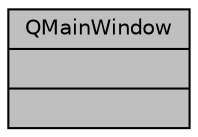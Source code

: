 digraph "QMainWindow"
{
 // LATEX_PDF_SIZE
  edge [fontname="Helvetica",fontsize="10",labelfontname="Helvetica",labelfontsize="10"];
  node [fontname="Helvetica",fontsize="10",shape=record];
  Node1 [label="{QMainWindow\n||}",height=0.2,width=0.4,color="black", fillcolor="grey75", style="filled", fontcolor="black",tooltip=" "];
}
